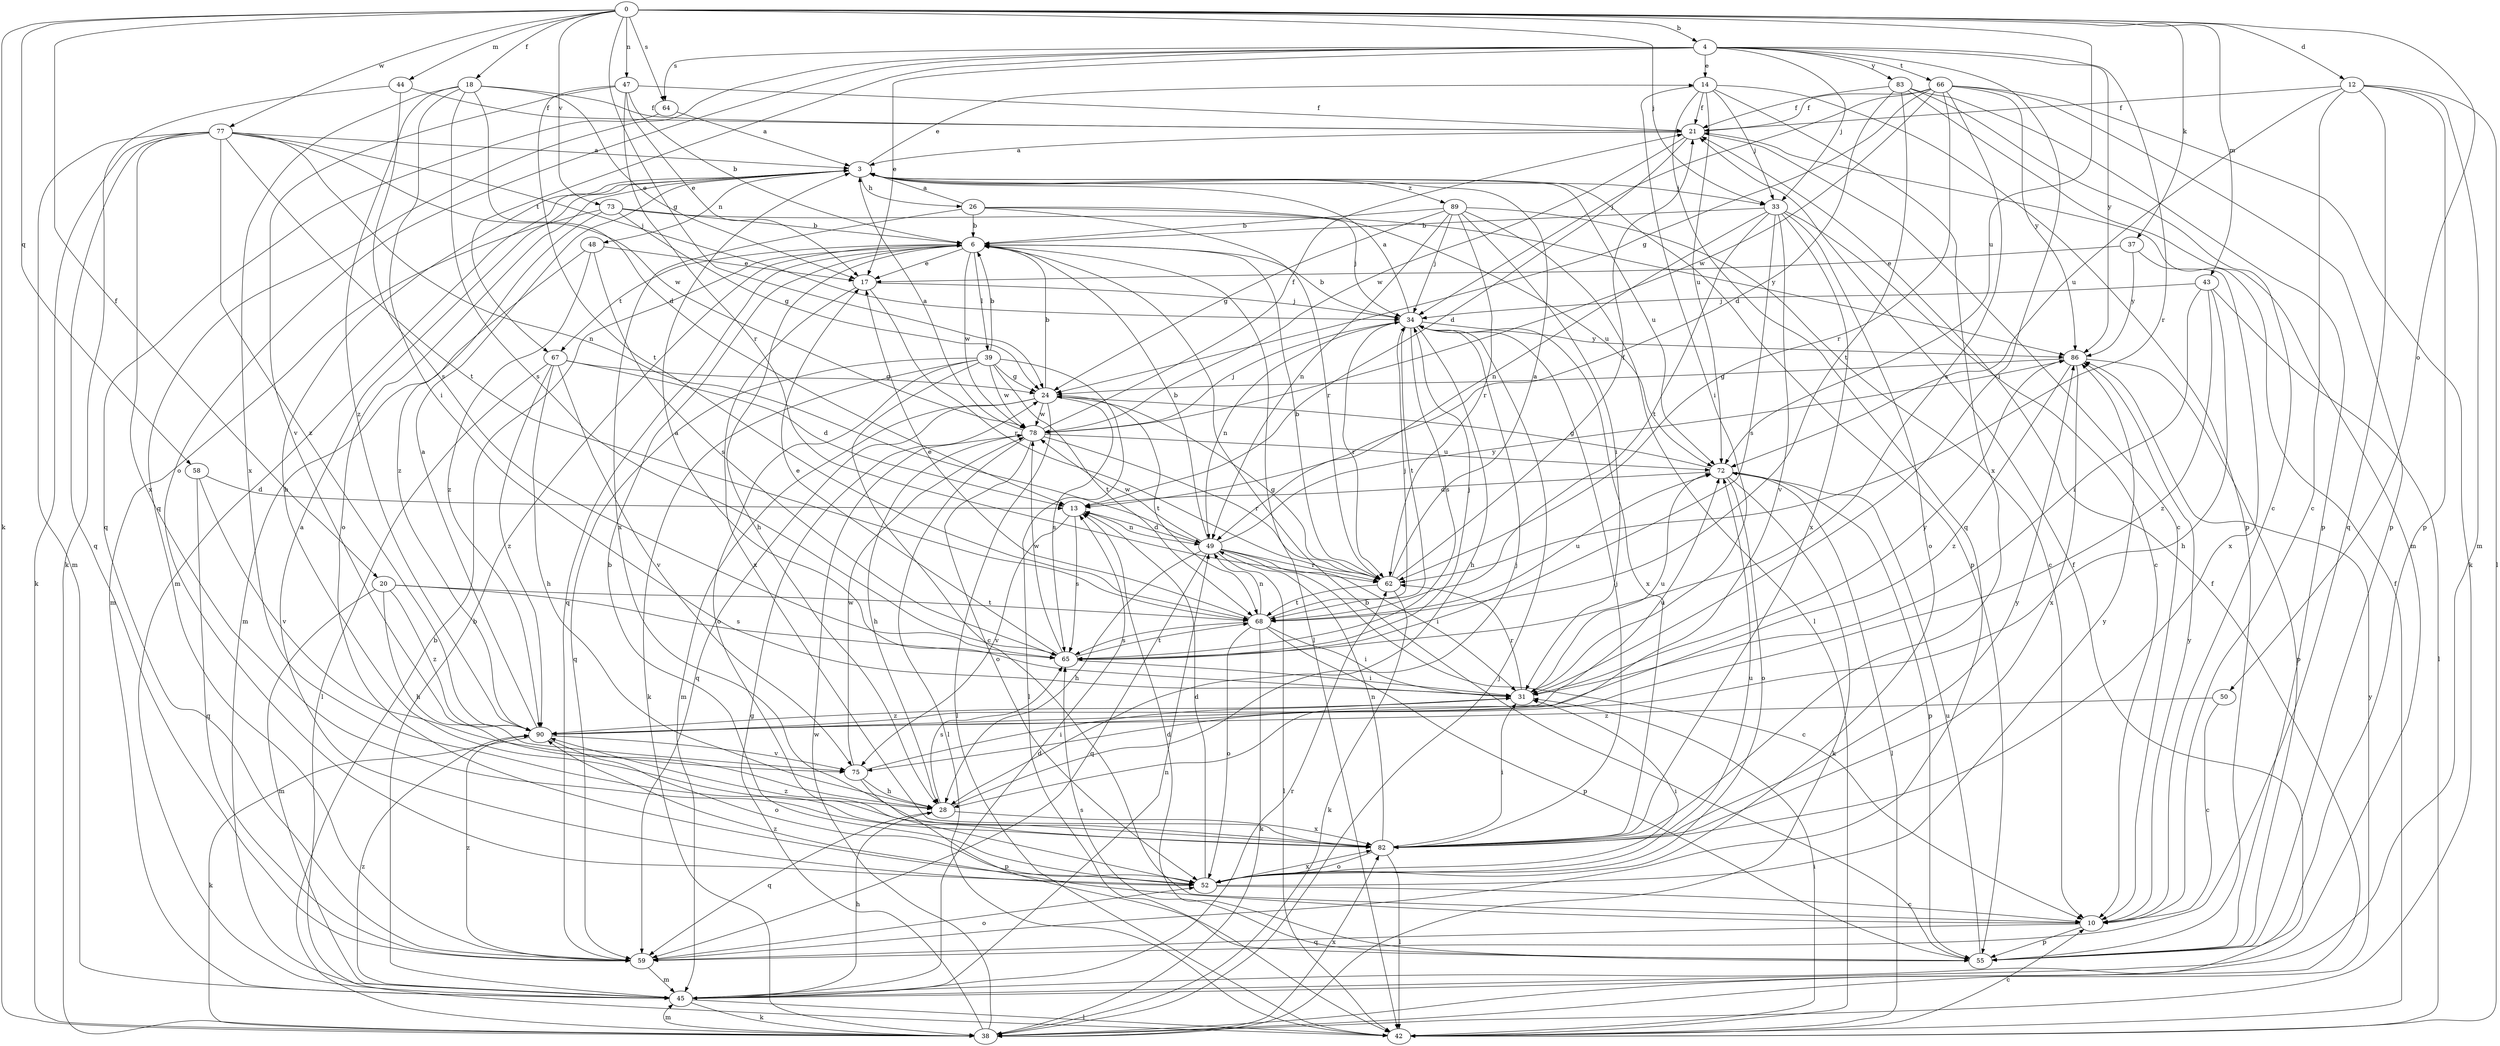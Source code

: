 strict digraph  {
0;
3;
4;
6;
10;
12;
13;
14;
17;
18;
20;
21;
24;
26;
28;
31;
33;
34;
37;
38;
39;
42;
43;
44;
45;
47;
48;
49;
50;
52;
55;
58;
59;
62;
64;
65;
66;
67;
68;
72;
73;
75;
77;
78;
82;
83;
86;
89;
90;
0 -> 4  [label=b];
0 -> 12  [label=d];
0 -> 18  [label=f];
0 -> 20  [label=f];
0 -> 24  [label=g];
0 -> 33  [label=j];
0 -> 37  [label=k];
0 -> 38  [label=k];
0 -> 43  [label=m];
0 -> 44  [label=m];
0 -> 47  [label=n];
0 -> 50  [label=o];
0 -> 58  [label=q];
0 -> 64  [label=s];
0 -> 72  [label=u];
0 -> 73  [label=v];
0 -> 77  [label=w];
3 -> 14  [label=e];
3 -> 26  [label=h];
3 -> 28  [label=h];
3 -> 33  [label=j];
3 -> 45  [label=m];
3 -> 48  [label=n];
3 -> 52  [label=o];
3 -> 55  [label=p];
3 -> 72  [label=u];
3 -> 89  [label=z];
4 -> 14  [label=e];
4 -> 17  [label=e];
4 -> 31  [label=i];
4 -> 33  [label=j];
4 -> 52  [label=o];
4 -> 59  [label=q];
4 -> 62  [label=r];
4 -> 64  [label=s];
4 -> 66  [label=t];
4 -> 67  [label=t];
4 -> 83  [label=y];
4 -> 86  [label=y];
6 -> 17  [label=e];
6 -> 28  [label=h];
6 -> 39  [label=l];
6 -> 42  [label=l];
6 -> 59  [label=q];
6 -> 67  [label=t];
6 -> 78  [label=w];
10 -> 55  [label=p];
10 -> 59  [label=q];
10 -> 86  [label=y];
10 -> 90  [label=z];
12 -> 10  [label=c];
12 -> 21  [label=f];
12 -> 42  [label=l];
12 -> 45  [label=m];
12 -> 55  [label=p];
12 -> 59  [label=q];
12 -> 72  [label=u];
13 -> 49  [label=n];
13 -> 65  [label=s];
13 -> 75  [label=v];
14 -> 21  [label=f];
14 -> 31  [label=i];
14 -> 33  [label=j];
14 -> 55  [label=p];
14 -> 59  [label=q];
14 -> 72  [label=u];
14 -> 82  [label=x];
17 -> 34  [label=j];
17 -> 62  [label=r];
17 -> 82  [label=x];
18 -> 13  [label=d];
18 -> 17  [label=e];
18 -> 21  [label=f];
18 -> 31  [label=i];
18 -> 65  [label=s];
18 -> 82  [label=x];
18 -> 90  [label=z];
20 -> 28  [label=h];
20 -> 45  [label=m];
20 -> 65  [label=s];
20 -> 68  [label=t];
20 -> 90  [label=z];
21 -> 3  [label=a];
21 -> 10  [label=c];
21 -> 13  [label=d];
21 -> 78  [label=w];
24 -> 6  [label=b];
24 -> 42  [label=l];
24 -> 45  [label=m];
24 -> 59  [label=q];
24 -> 65  [label=s];
24 -> 68  [label=t];
24 -> 78  [label=w];
26 -> 3  [label=a];
26 -> 6  [label=b];
26 -> 34  [label=j];
26 -> 62  [label=r];
26 -> 72  [label=u];
26 -> 82  [label=x];
28 -> 34  [label=j];
28 -> 59  [label=q];
28 -> 65  [label=s];
28 -> 82  [label=x];
31 -> 3  [label=a];
31 -> 62  [label=r];
31 -> 72  [label=u];
31 -> 86  [label=y];
31 -> 90  [label=z];
33 -> 6  [label=b];
33 -> 10  [label=c];
33 -> 49  [label=n];
33 -> 52  [label=o];
33 -> 65  [label=s];
33 -> 68  [label=t];
33 -> 75  [label=v];
33 -> 82  [label=x];
34 -> 3  [label=a];
34 -> 6  [label=b];
34 -> 28  [label=h];
34 -> 49  [label=n];
34 -> 62  [label=r];
34 -> 65  [label=s];
34 -> 68  [label=t];
34 -> 82  [label=x];
34 -> 86  [label=y];
37 -> 17  [label=e];
37 -> 82  [label=x];
37 -> 86  [label=y];
38 -> 6  [label=b];
38 -> 21  [label=f];
38 -> 24  [label=g];
38 -> 34  [label=j];
38 -> 45  [label=m];
38 -> 78  [label=w];
38 -> 82  [label=x];
38 -> 86  [label=y];
39 -> 6  [label=b];
39 -> 10  [label=c];
39 -> 24  [label=g];
39 -> 38  [label=k];
39 -> 42  [label=l];
39 -> 52  [label=o];
39 -> 59  [label=q];
39 -> 68  [label=t];
39 -> 78  [label=w];
42 -> 10  [label=c];
42 -> 21  [label=f];
42 -> 31  [label=i];
43 -> 28  [label=h];
43 -> 31  [label=i];
43 -> 34  [label=j];
43 -> 42  [label=l];
43 -> 90  [label=z];
44 -> 21  [label=f];
44 -> 38  [label=k];
44 -> 65  [label=s];
45 -> 6  [label=b];
45 -> 13  [label=d];
45 -> 21  [label=f];
45 -> 28  [label=h];
45 -> 38  [label=k];
45 -> 42  [label=l];
45 -> 49  [label=n];
45 -> 62  [label=r];
45 -> 90  [label=z];
47 -> 6  [label=b];
47 -> 17  [label=e];
47 -> 21  [label=f];
47 -> 62  [label=r];
47 -> 68  [label=t];
47 -> 75  [label=v];
48 -> 17  [label=e];
48 -> 45  [label=m];
48 -> 65  [label=s];
48 -> 90  [label=z];
49 -> 6  [label=b];
49 -> 10  [label=c];
49 -> 13  [label=d];
49 -> 28  [label=h];
49 -> 31  [label=i];
49 -> 42  [label=l];
49 -> 59  [label=q];
49 -> 62  [label=r];
49 -> 78  [label=w];
49 -> 86  [label=y];
50 -> 10  [label=c];
50 -> 90  [label=z];
52 -> 3  [label=a];
52 -> 6  [label=b];
52 -> 10  [label=c];
52 -> 13  [label=d];
52 -> 31  [label=i];
52 -> 72  [label=u];
52 -> 82  [label=x];
52 -> 86  [label=y];
55 -> 6  [label=b];
55 -> 13  [label=d];
55 -> 65  [label=s];
55 -> 72  [label=u];
58 -> 13  [label=d];
58 -> 59  [label=q];
58 -> 75  [label=v];
59 -> 45  [label=m];
59 -> 52  [label=o];
59 -> 90  [label=z];
62 -> 3  [label=a];
62 -> 6  [label=b];
62 -> 21  [label=f];
62 -> 24  [label=g];
62 -> 38  [label=k];
62 -> 68  [label=t];
64 -> 3  [label=a];
64 -> 59  [label=q];
65 -> 17  [label=e];
65 -> 31  [label=i];
65 -> 34  [label=j];
65 -> 68  [label=t];
65 -> 78  [label=w];
66 -> 21  [label=f];
66 -> 24  [label=g];
66 -> 34  [label=j];
66 -> 38  [label=k];
66 -> 55  [label=p];
66 -> 62  [label=r];
66 -> 65  [label=s];
66 -> 78  [label=w];
66 -> 86  [label=y];
67 -> 13  [label=d];
67 -> 24  [label=g];
67 -> 28  [label=h];
67 -> 42  [label=l];
67 -> 75  [label=v];
67 -> 90  [label=z];
68 -> 17  [label=e];
68 -> 31  [label=i];
68 -> 34  [label=j];
68 -> 38  [label=k];
68 -> 49  [label=n];
68 -> 52  [label=o];
68 -> 55  [label=p];
68 -> 65  [label=s];
68 -> 72  [label=u];
72 -> 13  [label=d];
72 -> 24  [label=g];
72 -> 38  [label=k];
72 -> 42  [label=l];
72 -> 52  [label=o];
72 -> 55  [label=p];
73 -> 6  [label=b];
73 -> 24  [label=g];
73 -> 45  [label=m];
73 -> 86  [label=y];
73 -> 90  [label=z];
75 -> 28  [label=h];
75 -> 31  [label=i];
75 -> 55  [label=p];
75 -> 78  [label=w];
77 -> 3  [label=a];
77 -> 34  [label=j];
77 -> 38  [label=k];
77 -> 45  [label=m];
77 -> 49  [label=n];
77 -> 59  [label=q];
77 -> 68  [label=t];
77 -> 78  [label=w];
77 -> 82  [label=x];
77 -> 90  [label=z];
78 -> 3  [label=a];
78 -> 21  [label=f];
78 -> 28  [label=h];
78 -> 34  [label=j];
78 -> 42  [label=l];
78 -> 52  [label=o];
78 -> 62  [label=r];
78 -> 72  [label=u];
82 -> 31  [label=i];
82 -> 34  [label=j];
82 -> 42  [label=l];
82 -> 49  [label=n];
82 -> 52  [label=o];
82 -> 86  [label=y];
82 -> 90  [label=z];
83 -> 10  [label=c];
83 -> 13  [label=d];
83 -> 21  [label=f];
83 -> 45  [label=m];
83 -> 55  [label=p];
83 -> 68  [label=t];
86 -> 24  [label=g];
86 -> 55  [label=p];
86 -> 82  [label=x];
86 -> 90  [label=z];
89 -> 6  [label=b];
89 -> 10  [label=c];
89 -> 24  [label=g];
89 -> 31  [label=i];
89 -> 34  [label=j];
89 -> 42  [label=l];
89 -> 49  [label=n];
89 -> 62  [label=r];
90 -> 3  [label=a];
90 -> 38  [label=k];
90 -> 52  [label=o];
90 -> 72  [label=u];
90 -> 75  [label=v];
}
